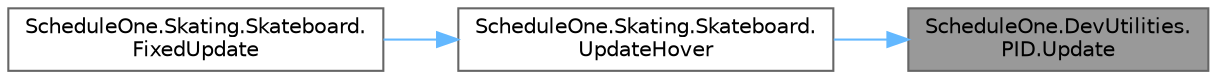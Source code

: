 digraph "ScheduleOne.DevUtilities.PID.Update"
{
 // LATEX_PDF_SIZE
  bgcolor="transparent";
  edge [fontname=Helvetica,fontsize=10,labelfontname=Helvetica,labelfontsize=10];
  node [fontname=Helvetica,fontsize=10,shape=box,height=0.2,width=0.4];
  rankdir="RL";
  Node1 [id="Node000001",label="ScheduleOne.DevUtilities.\lPID.Update",height=0.2,width=0.4,color="gray40", fillcolor="grey60", style="filled", fontcolor="black",tooltip=" "];
  Node1 -> Node2 [id="edge1_Node000001_Node000002",dir="back",color="steelblue1",style="solid",tooltip=" "];
  Node2 [id="Node000002",label="ScheduleOne.Skating.Skateboard.\lUpdateHover",height=0.2,width=0.4,color="grey40", fillcolor="white", style="filled",URL="$class_schedule_one_1_1_skating_1_1_skateboard.html#af8dc2323805dc40bc4a3e529f82d5229",tooltip=" "];
  Node2 -> Node3 [id="edge2_Node000002_Node000003",dir="back",color="steelblue1",style="solid",tooltip=" "];
  Node3 [id="Node000003",label="ScheduleOne.Skating.Skateboard.\lFixedUpdate",height=0.2,width=0.4,color="grey40", fillcolor="white", style="filled",URL="$class_schedule_one_1_1_skating_1_1_skateboard.html#a61642aafd7b48ecaea91e7f4285cfd23",tooltip=" "];
}
